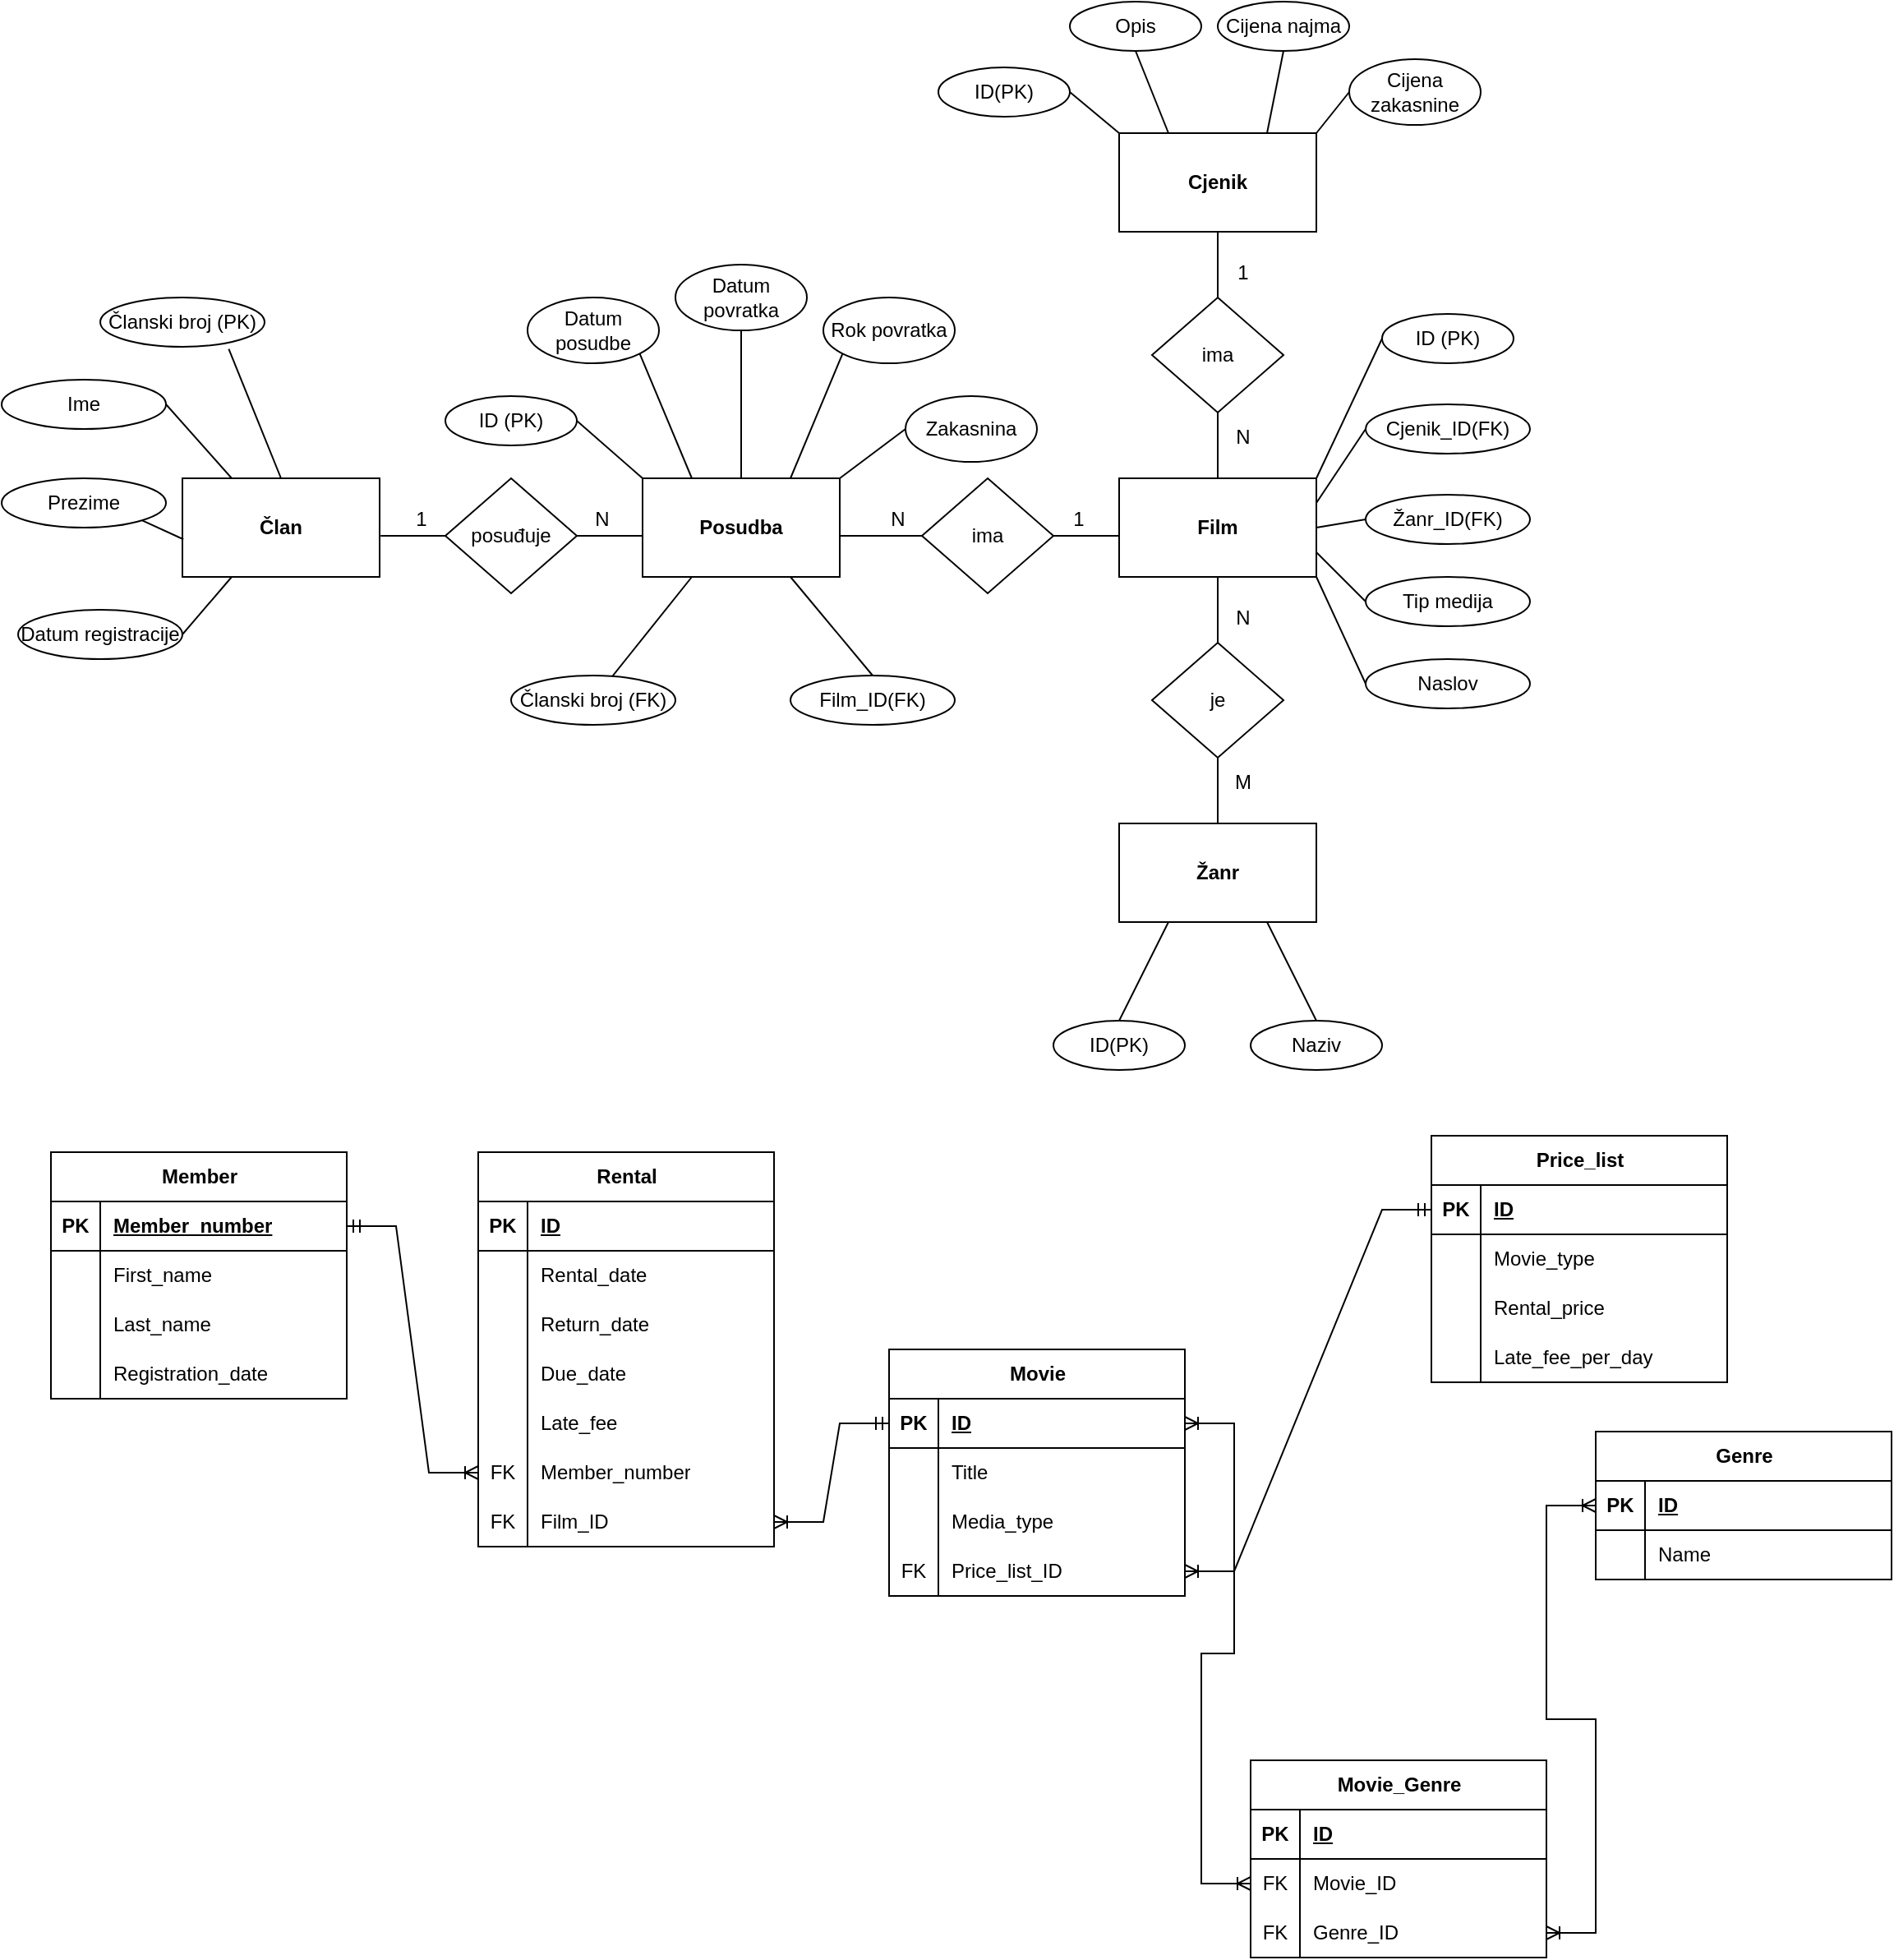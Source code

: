 <mxfile version="24.1.0" type="device">
  <diagram name="Page-1" id="WNdG4aDpzf2vUFDPoZvb">
    <mxGraphModel dx="1687" dy="984" grid="1" gridSize="10" guides="1" tooltips="1" connect="1" arrows="1" fold="1" page="1" pageScale="1" pageWidth="1169" pageHeight="1654" math="0" shadow="0">
      <root>
        <mxCell id="0" />
        <mxCell id="1" parent="0" />
        <mxCell id="d4lQNf4YLtQFneWccZRR-128" value="" style="edgeStyle=entityRelationEdgeStyle;fontSize=12;html=1;endArrow=ERoneToMany;startArrow=ERoneToMany;rounded=0;entryX=1;entryY=0.5;entryDx=0;entryDy=0;exitX=0;exitY=0.5;exitDx=0;exitDy=0;" edge="1" parent="1" source="d4lQNf4YLtQFneWccZRR-117" target="d4lQNf4YLtQFneWccZRR-69">
          <mxGeometry width="100" height="100" relative="1" as="geometry">
            <mxPoint x="770" y="1210" as="sourcePoint" />
            <mxPoint x="740" y="970.0" as="targetPoint" />
            <Array as="points">
              <mxPoint x="790" y="1180" />
              <mxPoint x="810" y="1150" />
              <mxPoint x="810" y="1150" />
              <mxPoint x="790" y="1020" />
              <mxPoint x="750" y="1150" />
              <mxPoint x="760" y="965" />
              <mxPoint x="769" y="980" />
              <mxPoint x="770" y="1040" />
            </Array>
          </mxGeometry>
        </mxCell>
        <mxCell id="HMI2gvNqUR-GDivCmbS3-3" value="&lt;b&gt;Cjenik&lt;/b&gt;" style="rounded=0;whiteSpace=wrap;html=1;" parent="1" vertex="1">
          <mxGeometry x="690" y="180" width="120" height="60" as="geometry" />
        </mxCell>
        <mxCell id="HMI2gvNqUR-GDivCmbS3-4" value="&lt;b&gt;Žanr&lt;/b&gt;" style="rounded=0;whiteSpace=wrap;html=1;" parent="1" vertex="1">
          <mxGeometry x="690" y="600" width="120" height="60" as="geometry" />
        </mxCell>
        <mxCell id="HMI2gvNqUR-GDivCmbS3-22" value="&lt;b&gt;Član&lt;/b&gt;" style="rounded=0;whiteSpace=wrap;html=1;" parent="1" vertex="1">
          <mxGeometry x="120" y="390" width="120" height="60" as="geometry" />
        </mxCell>
        <mxCell id="HMI2gvNqUR-GDivCmbS3-23" value="&lt;b&gt;Film&lt;/b&gt;" style="rounded=0;whiteSpace=wrap;html=1;" parent="1" vertex="1">
          <mxGeometry x="690" y="390" width="120" height="60" as="geometry" />
        </mxCell>
        <mxCell id="HMI2gvNqUR-GDivCmbS3-24" value="&lt;b&gt;Posudba&lt;/b&gt;" style="rounded=0;whiteSpace=wrap;html=1;" parent="1" vertex="1">
          <mxGeometry x="400" y="390" width="120" height="60" as="geometry" />
        </mxCell>
        <mxCell id="HMI2gvNqUR-GDivCmbS3-25" value="posuđuje" style="rhombus;whiteSpace=wrap;html=1;" parent="1" vertex="1">
          <mxGeometry x="280" y="390" width="80" height="70" as="geometry" />
        </mxCell>
        <mxCell id="HMI2gvNqUR-GDivCmbS3-28" value="1" style="text;html=1;align=center;verticalAlign=middle;resizable=0;points=[];autosize=1;strokeColor=none;fillColor=none;" parent="1" vertex="1">
          <mxGeometry x="250" y="400" width="30" height="30" as="geometry" />
        </mxCell>
        <mxCell id="HMI2gvNqUR-GDivCmbS3-29" value="N" style="text;html=1;align=center;verticalAlign=middle;resizable=0;points=[];autosize=1;strokeColor=none;fillColor=none;" parent="1" vertex="1">
          <mxGeometry x="360" y="400" width="30" height="30" as="geometry" />
        </mxCell>
        <mxCell id="HMI2gvNqUR-GDivCmbS3-30" value="ima" style="rhombus;whiteSpace=wrap;html=1;" parent="1" vertex="1">
          <mxGeometry x="570" y="390" width="80" height="70" as="geometry" />
        </mxCell>
        <mxCell id="HMI2gvNqUR-GDivCmbS3-33" value="N" style="text;html=1;align=center;verticalAlign=middle;resizable=0;points=[];autosize=1;strokeColor=none;fillColor=none;" parent="1" vertex="1">
          <mxGeometry x="540" y="400" width="30" height="30" as="geometry" />
        </mxCell>
        <mxCell id="HMI2gvNqUR-GDivCmbS3-34" value="1" style="text;html=1;align=center;verticalAlign=middle;resizable=0;points=[];autosize=1;strokeColor=none;fillColor=none;" parent="1" vertex="1">
          <mxGeometry x="650" y="400" width="30" height="30" as="geometry" />
        </mxCell>
        <mxCell id="HMI2gvNqUR-GDivCmbS3-35" value="je" style="rhombus;whiteSpace=wrap;html=1;" parent="1" vertex="1">
          <mxGeometry x="710" y="490" width="80" height="70" as="geometry" />
        </mxCell>
        <mxCell id="HMI2gvNqUR-GDivCmbS3-36" value="ima" style="rhombus;whiteSpace=wrap;html=1;" parent="1" vertex="1">
          <mxGeometry x="710" y="280" width="80" height="70" as="geometry" />
        </mxCell>
        <mxCell id="HMI2gvNqUR-GDivCmbS3-41" value="M" style="text;html=1;align=center;verticalAlign=middle;resizable=0;points=[];autosize=1;strokeColor=none;fillColor=none;" parent="1" vertex="1">
          <mxGeometry x="750" y="560" width="30" height="30" as="geometry" />
        </mxCell>
        <mxCell id="HMI2gvNqUR-GDivCmbS3-42" value="N" style="text;html=1;align=center;verticalAlign=middle;resizable=0;points=[];autosize=1;strokeColor=none;fillColor=none;" parent="1" vertex="1">
          <mxGeometry x="750" y="460" width="30" height="30" as="geometry" />
        </mxCell>
        <mxCell id="HMI2gvNqUR-GDivCmbS3-43" value="N" style="text;html=1;align=center;verticalAlign=middle;resizable=0;points=[];autosize=1;strokeColor=none;fillColor=none;" parent="1" vertex="1">
          <mxGeometry x="750" y="350" width="30" height="30" as="geometry" />
        </mxCell>
        <mxCell id="HMI2gvNqUR-GDivCmbS3-44" value="1" style="text;html=1;align=center;verticalAlign=middle;resizable=0;points=[];autosize=1;strokeColor=none;fillColor=none;" parent="1" vertex="1">
          <mxGeometry x="750" y="250" width="30" height="30" as="geometry" />
        </mxCell>
        <mxCell id="HMI2gvNqUR-GDivCmbS3-45" value="Članski broj (PK)" style="ellipse;whiteSpace=wrap;html=1;" parent="1" vertex="1">
          <mxGeometry x="70" y="280" width="100" height="30" as="geometry" />
        </mxCell>
        <mxCell id="HMI2gvNqUR-GDivCmbS3-54" value="Opis" style="ellipse;whiteSpace=wrap;html=1;" parent="1" vertex="1">
          <mxGeometry x="660" y="100" width="80" height="30" as="geometry" />
        </mxCell>
        <mxCell id="HMI2gvNqUR-GDivCmbS3-55" value="ID(PK)" style="ellipse;whiteSpace=wrap;html=1;" parent="1" vertex="1">
          <mxGeometry x="650" y="720" width="80" height="30" as="geometry" />
        </mxCell>
        <mxCell id="HMI2gvNqUR-GDivCmbS3-56" value="ID (PK)" style="ellipse;whiteSpace=wrap;html=1;" parent="1" vertex="1">
          <mxGeometry x="280" y="340" width="80" height="30" as="geometry" />
        </mxCell>
        <mxCell id="HMI2gvNqUR-GDivCmbS3-57" value="ID(PK)" style="ellipse;whiteSpace=wrap;html=1;" parent="1" vertex="1">
          <mxGeometry x="580" y="140" width="80" height="30" as="geometry" />
        </mxCell>
        <mxCell id="HMI2gvNqUR-GDivCmbS3-59" value="Datum registracije" style="ellipse;whiteSpace=wrap;html=1;" parent="1" vertex="1">
          <mxGeometry x="20" y="470" width="100" height="30" as="geometry" />
        </mxCell>
        <mxCell id="HMI2gvNqUR-GDivCmbS3-60" value="Prezime" style="ellipse;whiteSpace=wrap;html=1;" parent="1" vertex="1">
          <mxGeometry x="10" y="390" width="100" height="30" as="geometry" />
        </mxCell>
        <mxCell id="HMI2gvNqUR-GDivCmbS3-61" value="Ime" style="ellipse;whiteSpace=wrap;html=1;" parent="1" vertex="1">
          <mxGeometry x="10" y="330" width="100" height="30" as="geometry" />
        </mxCell>
        <mxCell id="HMI2gvNqUR-GDivCmbS3-63" value="" style="endArrow=none;html=1;rounded=0;entryX=0.782;entryY=1.043;entryDx=0;entryDy=0;entryPerimeter=0;exitX=0.5;exitY=0;exitDx=0;exitDy=0;" parent="1" source="HMI2gvNqUR-GDivCmbS3-22" target="HMI2gvNqUR-GDivCmbS3-45" edge="1">
          <mxGeometry width="50" height="50" relative="1" as="geometry">
            <mxPoint x="170" y="390" as="sourcePoint" />
            <mxPoint x="220" y="340" as="targetPoint" />
          </mxGeometry>
        </mxCell>
        <mxCell id="HMI2gvNqUR-GDivCmbS3-65" value="" style="endArrow=none;html=1;rounded=0;entryX=1;entryY=0.5;entryDx=0;entryDy=0;exitX=0.25;exitY=0;exitDx=0;exitDy=0;" parent="1" source="HMI2gvNqUR-GDivCmbS3-22" target="HMI2gvNqUR-GDivCmbS3-61" edge="1">
          <mxGeometry width="50" height="50" relative="1" as="geometry">
            <mxPoint x="190" y="400" as="sourcePoint" />
            <mxPoint x="158" y="321" as="targetPoint" />
          </mxGeometry>
        </mxCell>
        <mxCell id="HMI2gvNqUR-GDivCmbS3-66" value="" style="endArrow=none;html=1;rounded=0;entryX=1;entryY=1;entryDx=0;entryDy=0;exitX=0.005;exitY=0.619;exitDx=0;exitDy=0;exitPerimeter=0;" parent="1" source="HMI2gvNqUR-GDivCmbS3-22" target="HMI2gvNqUR-GDivCmbS3-60" edge="1">
          <mxGeometry width="50" height="50" relative="1" as="geometry">
            <mxPoint x="200" y="410" as="sourcePoint" />
            <mxPoint x="168" y="331" as="targetPoint" />
          </mxGeometry>
        </mxCell>
        <mxCell id="HMI2gvNqUR-GDivCmbS3-67" value="" style="endArrow=none;html=1;rounded=0;entryX=1;entryY=0.5;entryDx=0;entryDy=0;exitX=0.25;exitY=1;exitDx=0;exitDy=0;" parent="1" source="HMI2gvNqUR-GDivCmbS3-22" target="HMI2gvNqUR-GDivCmbS3-59" edge="1">
          <mxGeometry width="50" height="50" relative="1" as="geometry">
            <mxPoint x="210" y="420" as="sourcePoint" />
            <mxPoint x="178" y="341" as="targetPoint" />
          </mxGeometry>
        </mxCell>
        <mxCell id="HMI2gvNqUR-GDivCmbS3-68" value="Članski broj (FK)" style="ellipse;whiteSpace=wrap;html=1;" parent="1" vertex="1">
          <mxGeometry x="320" y="510" width="100" height="30" as="geometry" />
        </mxCell>
        <mxCell id="HMI2gvNqUR-GDivCmbS3-69" value="" style="endArrow=none;html=1;rounded=0;entryX=0.25;entryY=1;entryDx=0;entryDy=0;" parent="1" source="HMI2gvNqUR-GDivCmbS3-68" target="HMI2gvNqUR-GDivCmbS3-24" edge="1">
          <mxGeometry width="50" height="50" relative="1" as="geometry">
            <mxPoint x="350" y="480" as="sourcePoint" />
            <mxPoint x="400" y="430" as="targetPoint" />
          </mxGeometry>
        </mxCell>
        <mxCell id="HMI2gvNqUR-GDivCmbS3-70" value="" style="endArrow=none;html=1;rounded=0;entryX=0;entryY=0;entryDx=0;entryDy=0;exitX=1;exitY=0.5;exitDx=0;exitDy=0;" parent="1" source="HMI2gvNqUR-GDivCmbS3-56" target="HMI2gvNqUR-GDivCmbS3-24" edge="1">
          <mxGeometry width="50" height="50" relative="1" as="geometry">
            <mxPoint x="350" y="480" as="sourcePoint" />
            <mxPoint x="400" y="430" as="targetPoint" />
          </mxGeometry>
        </mxCell>
        <mxCell id="HMI2gvNqUR-GDivCmbS3-71" value="" style="endArrow=none;html=1;rounded=0;entryX=0;entryY=0.5;entryDx=0;entryDy=0;exitX=1.005;exitY=0.584;exitDx=0;exitDy=0;exitPerimeter=0;" parent="1" source="HMI2gvNqUR-GDivCmbS3-22" target="HMI2gvNqUR-GDivCmbS3-25" edge="1">
          <mxGeometry width="50" height="50" relative="1" as="geometry">
            <mxPoint x="240" y="500" as="sourcePoint" />
            <mxPoint x="290" y="450" as="targetPoint" />
          </mxGeometry>
        </mxCell>
        <mxCell id="HMI2gvNqUR-GDivCmbS3-73" value="" style="endArrow=none;html=1;rounded=0;entryX=0;entryY=0.583;entryDx=0;entryDy=0;exitX=1;exitY=0.5;exitDx=0;exitDy=0;entryPerimeter=0;" parent="1" source="HMI2gvNqUR-GDivCmbS3-25" target="HMI2gvNqUR-GDivCmbS3-24" edge="1">
          <mxGeometry width="50" height="50" relative="1" as="geometry">
            <mxPoint x="350" y="480" as="sourcePoint" />
            <mxPoint x="400" y="430" as="targetPoint" />
          </mxGeometry>
        </mxCell>
        <mxCell id="HMI2gvNqUR-GDivCmbS3-74" value="" style="endArrow=none;html=1;rounded=0;entryX=0.003;entryY=0.584;entryDx=0;entryDy=0;exitX=1;exitY=0.5;exitDx=0;exitDy=0;entryPerimeter=0;" parent="1" source="HMI2gvNqUR-GDivCmbS3-30" target="HMI2gvNqUR-GDivCmbS3-23" edge="1">
          <mxGeometry width="50" height="50" relative="1" as="geometry">
            <mxPoint x="370" y="435" as="sourcePoint" />
            <mxPoint x="410" y="435" as="targetPoint" />
          </mxGeometry>
        </mxCell>
        <mxCell id="HMI2gvNqUR-GDivCmbS3-75" value="" style="endArrow=none;html=1;rounded=0;exitX=0;exitY=0.5;exitDx=0;exitDy=0;" parent="1" source="HMI2gvNqUR-GDivCmbS3-30" edge="1">
          <mxGeometry width="50" height="50" relative="1" as="geometry">
            <mxPoint x="380" y="445" as="sourcePoint" />
            <mxPoint x="520" y="425" as="targetPoint" />
          </mxGeometry>
        </mxCell>
        <mxCell id="HMI2gvNqUR-GDivCmbS3-76" value="" style="endArrow=none;html=1;rounded=0;entryX=0.5;entryY=1;entryDx=0;entryDy=0;exitX=0.5;exitY=0;exitDx=0;exitDy=0;" parent="1" source="HMI2gvNqUR-GDivCmbS3-4" target="HMI2gvNqUR-GDivCmbS3-35" edge="1">
          <mxGeometry width="50" height="50" relative="1" as="geometry">
            <mxPoint x="610" y="540" as="sourcePoint" />
            <mxPoint x="650" y="540" as="targetPoint" />
          </mxGeometry>
        </mxCell>
        <mxCell id="HMI2gvNqUR-GDivCmbS3-77" value="" style="endArrow=none;html=1;rounded=0;entryX=0.5;entryY=0;entryDx=0;entryDy=0;exitX=0.5;exitY=1;exitDx=0;exitDy=0;" parent="1" source="HMI2gvNqUR-GDivCmbS3-23" target="HMI2gvNqUR-GDivCmbS3-35" edge="1">
          <mxGeometry width="50" height="50" relative="1" as="geometry">
            <mxPoint x="590" y="490" as="sourcePoint" />
            <mxPoint x="630" y="490" as="targetPoint" />
          </mxGeometry>
        </mxCell>
        <mxCell id="HMI2gvNqUR-GDivCmbS3-78" value="" style="endArrow=none;html=1;rounded=0;entryX=0.5;entryY=0;entryDx=0;entryDy=0;" parent="1" source="HMI2gvNqUR-GDivCmbS3-36" target="HMI2gvNqUR-GDivCmbS3-23" edge="1">
          <mxGeometry width="50" height="50" relative="1" as="geometry">
            <mxPoint x="620" y="349.31" as="sourcePoint" />
            <mxPoint x="660" y="349.31" as="targetPoint" />
          </mxGeometry>
        </mxCell>
        <mxCell id="HMI2gvNqUR-GDivCmbS3-79" value="" style="endArrow=none;html=1;rounded=0;entryX=0.5;entryY=0;entryDx=0;entryDy=0;exitX=0.5;exitY=1;exitDx=0;exitDy=0;" parent="1" source="HMI2gvNqUR-GDivCmbS3-3" target="HMI2gvNqUR-GDivCmbS3-36" edge="1">
          <mxGeometry width="50" height="50" relative="1" as="geometry">
            <mxPoint x="630" y="300" as="sourcePoint" />
            <mxPoint x="670" y="300" as="targetPoint" />
          </mxGeometry>
        </mxCell>
        <mxCell id="HMI2gvNqUR-GDivCmbS3-80" value="Film_ID(FK)" style="ellipse;whiteSpace=wrap;html=1;" parent="1" vertex="1">
          <mxGeometry x="490" y="510" width="100" height="30" as="geometry" />
        </mxCell>
        <mxCell id="HMI2gvNqUR-GDivCmbS3-81" value="ID (PK)" style="ellipse;whiteSpace=wrap;html=1;" parent="1" vertex="1">
          <mxGeometry x="850" y="290" width="80" height="30" as="geometry" />
        </mxCell>
        <mxCell id="HMI2gvNqUR-GDivCmbS3-82" value="" style="endArrow=none;html=1;rounded=0;exitX=0.5;exitY=0;exitDx=0;exitDy=0;entryX=0.75;entryY=1;entryDx=0;entryDy=0;" parent="1" source="HMI2gvNqUR-GDivCmbS3-80" target="HMI2gvNqUR-GDivCmbS3-24" edge="1">
          <mxGeometry width="50" height="50" relative="1" as="geometry">
            <mxPoint x="500" y="470" as="sourcePoint" />
            <mxPoint x="550" y="420" as="targetPoint" />
          </mxGeometry>
        </mxCell>
        <mxCell id="HMI2gvNqUR-GDivCmbS3-84" value="" style="endArrow=none;html=1;rounded=0;entryX=0;entryY=0.5;entryDx=0;entryDy=0;exitX=1;exitY=0;exitDx=0;exitDy=0;" parent="1" source="HMI2gvNqUR-GDivCmbS3-23" target="HMI2gvNqUR-GDivCmbS3-81" edge="1">
          <mxGeometry width="50" height="50" relative="1" as="geometry">
            <mxPoint x="500" y="470" as="sourcePoint" />
            <mxPoint x="550" y="420" as="targetPoint" />
          </mxGeometry>
        </mxCell>
        <mxCell id="d4lQNf4YLtQFneWccZRR-1" value="Datum posudbe" style="ellipse;whiteSpace=wrap;html=1;" vertex="1" parent="1">
          <mxGeometry x="330" y="280" width="80" height="40" as="geometry" />
        </mxCell>
        <mxCell id="d4lQNf4YLtQFneWccZRR-2" value="Datum povratka" style="ellipse;whiteSpace=wrap;html=1;" vertex="1" parent="1">
          <mxGeometry x="420" y="260" width="80" height="40" as="geometry" />
        </mxCell>
        <mxCell id="d4lQNf4YLtQFneWccZRR-3" value="Rok povratka" style="ellipse;whiteSpace=wrap;html=1;" vertex="1" parent="1">
          <mxGeometry x="510" y="280" width="80" height="40" as="geometry" />
        </mxCell>
        <mxCell id="d4lQNf4YLtQFneWccZRR-4" value="" style="endArrow=none;html=1;rounded=0;entryX=1;entryY=1;entryDx=0;entryDy=0;exitX=0.25;exitY=0;exitDx=0;exitDy=0;" edge="1" parent="1" source="HMI2gvNqUR-GDivCmbS3-24" target="d4lQNf4YLtQFneWccZRR-1">
          <mxGeometry width="50" height="50" relative="1" as="geometry">
            <mxPoint x="360" y="380" as="sourcePoint" />
            <mxPoint x="432" y="414" as="targetPoint" />
          </mxGeometry>
        </mxCell>
        <mxCell id="d4lQNf4YLtQFneWccZRR-5" value="" style="endArrow=none;html=1;rounded=0;entryX=0.5;entryY=0;entryDx=0;entryDy=0;exitX=0.5;exitY=1;exitDx=0;exitDy=0;" edge="1" parent="1" source="d4lQNf4YLtQFneWccZRR-2" target="HMI2gvNqUR-GDivCmbS3-24">
          <mxGeometry width="50" height="50" relative="1" as="geometry">
            <mxPoint x="370" y="408" as="sourcePoint" />
            <mxPoint x="442" y="442" as="targetPoint" />
          </mxGeometry>
        </mxCell>
        <mxCell id="d4lQNf4YLtQFneWccZRR-6" value="" style="endArrow=none;html=1;rounded=0;entryX=0.75;entryY=0;entryDx=0;entryDy=0;exitX=0;exitY=1;exitDx=0;exitDy=0;" edge="1" parent="1" source="d4lQNf4YLtQFneWccZRR-3" target="HMI2gvNqUR-GDivCmbS3-24">
          <mxGeometry width="50" height="50" relative="1" as="geometry">
            <mxPoint x="388" y="386" as="sourcePoint" />
            <mxPoint x="460" y="420" as="targetPoint" />
          </mxGeometry>
        </mxCell>
        <mxCell id="d4lQNf4YLtQFneWccZRR-7" value="Zakasnina" style="ellipse;whiteSpace=wrap;html=1;" vertex="1" parent="1">
          <mxGeometry x="560" y="340" width="80" height="40" as="geometry" />
        </mxCell>
        <mxCell id="d4lQNf4YLtQFneWccZRR-8" value="" style="endArrow=none;html=1;rounded=0;entryX=1;entryY=0;entryDx=0;entryDy=0;exitX=0;exitY=0.5;exitDx=0;exitDy=0;" edge="1" parent="1" source="d4lQNf4YLtQFneWccZRR-7" target="HMI2gvNqUR-GDivCmbS3-24">
          <mxGeometry width="50" height="50" relative="1" as="geometry">
            <mxPoint x="530" y="310" as="sourcePoint" />
            <mxPoint x="500" y="400" as="targetPoint" />
          </mxGeometry>
        </mxCell>
        <mxCell id="d4lQNf4YLtQFneWccZRR-10" value="Žanr_ID(FK)" style="ellipse;whiteSpace=wrap;html=1;" vertex="1" parent="1">
          <mxGeometry x="840" y="400" width="100" height="30" as="geometry" />
        </mxCell>
        <mxCell id="d4lQNf4YLtQFneWccZRR-11" value="Cjenik_ID(FK)" style="ellipse;whiteSpace=wrap;html=1;" vertex="1" parent="1">
          <mxGeometry x="840" y="345" width="100" height="30" as="geometry" />
        </mxCell>
        <mxCell id="d4lQNf4YLtQFneWccZRR-12" value="" style="endArrow=none;html=1;rounded=0;entryX=0;entryY=0.5;entryDx=0;entryDy=0;exitX=1;exitY=0.25;exitDx=0;exitDy=0;" edge="1" parent="1" source="HMI2gvNqUR-GDivCmbS3-23" target="d4lQNf4YLtQFneWccZRR-11">
          <mxGeometry width="50" height="50" relative="1" as="geometry">
            <mxPoint x="820" y="400" as="sourcePoint" />
            <mxPoint x="892" y="366" as="targetPoint" />
          </mxGeometry>
        </mxCell>
        <mxCell id="d4lQNf4YLtQFneWccZRR-13" value="" style="endArrow=none;html=1;rounded=0;entryX=0;entryY=0.5;entryDx=0;entryDy=0;exitX=1;exitY=0.5;exitDx=0;exitDy=0;" edge="1" parent="1" source="HMI2gvNqUR-GDivCmbS3-23" target="d4lQNf4YLtQFneWccZRR-10">
          <mxGeometry width="50" height="50" relative="1" as="geometry">
            <mxPoint x="830" y="410" as="sourcePoint" />
            <mxPoint x="902" y="376" as="targetPoint" />
          </mxGeometry>
        </mxCell>
        <mxCell id="d4lQNf4YLtQFneWccZRR-14" value="Tip medija" style="ellipse;whiteSpace=wrap;html=1;" vertex="1" parent="1">
          <mxGeometry x="840" y="450" width="100" height="30" as="geometry" />
        </mxCell>
        <mxCell id="d4lQNf4YLtQFneWccZRR-15" value="Naslov" style="ellipse;whiteSpace=wrap;html=1;" vertex="1" parent="1">
          <mxGeometry x="840" y="500" width="100" height="30" as="geometry" />
        </mxCell>
        <mxCell id="d4lQNf4YLtQFneWccZRR-16" value="" style="endArrow=none;html=1;rounded=0;entryX=1;entryY=1;entryDx=0;entryDy=0;exitX=0;exitY=0.5;exitDx=0;exitDy=0;" edge="1" parent="1" source="d4lQNf4YLtQFneWccZRR-15" target="HMI2gvNqUR-GDivCmbS3-23">
          <mxGeometry width="50" height="50" relative="1" as="geometry">
            <mxPoint x="910" y="660" as="sourcePoint" />
            <mxPoint x="940" y="600" as="targetPoint" />
          </mxGeometry>
        </mxCell>
        <mxCell id="d4lQNf4YLtQFneWccZRR-17" value="" style="endArrow=none;html=1;rounded=0;entryX=1;entryY=0.75;entryDx=0;entryDy=0;exitX=0;exitY=0.5;exitDx=0;exitDy=0;" edge="1" parent="1" source="d4lQNf4YLtQFneWccZRR-14" target="HMI2gvNqUR-GDivCmbS3-23">
          <mxGeometry width="50" height="50" relative="1" as="geometry">
            <mxPoint x="1020" y="495" as="sourcePoint" />
            <mxPoint x="1050" y="435" as="targetPoint" />
          </mxGeometry>
        </mxCell>
        <mxCell id="d4lQNf4YLtQFneWccZRR-18" value="Cijena najma" style="ellipse;whiteSpace=wrap;html=1;" vertex="1" parent="1">
          <mxGeometry x="750" y="100" width="80" height="30" as="geometry" />
        </mxCell>
        <mxCell id="d4lQNf4YLtQFneWccZRR-19" value="Cijena zakasnine" style="ellipse;whiteSpace=wrap;html=1;" vertex="1" parent="1">
          <mxGeometry x="830" y="135" width="80" height="40" as="geometry" />
        </mxCell>
        <mxCell id="d4lQNf4YLtQFneWccZRR-20" value="" style="endArrow=none;html=1;rounded=0;entryX=1;entryY=0.5;entryDx=0;entryDy=0;exitX=0;exitY=0;exitDx=0;exitDy=0;" edge="1" parent="1" source="HMI2gvNqUR-GDivCmbS3-3" target="HMI2gvNqUR-GDivCmbS3-57">
          <mxGeometry width="50" height="50" relative="1" as="geometry">
            <mxPoint x="620" y="305" as="sourcePoint" />
            <mxPoint x="660" y="220" as="targetPoint" />
          </mxGeometry>
        </mxCell>
        <mxCell id="d4lQNf4YLtQFneWccZRR-21" value="" style="endArrow=none;html=1;rounded=0;entryX=0.5;entryY=1;entryDx=0;entryDy=0;exitX=0.25;exitY=0;exitDx=0;exitDy=0;" edge="1" parent="1" source="HMI2gvNqUR-GDivCmbS3-3" target="HMI2gvNqUR-GDivCmbS3-54">
          <mxGeometry width="50" height="50" relative="1" as="geometry">
            <mxPoint x="640" y="320" as="sourcePoint" />
            <mxPoint x="680" y="235" as="targetPoint" />
          </mxGeometry>
        </mxCell>
        <mxCell id="d4lQNf4YLtQFneWccZRR-22" value="" style="endArrow=none;html=1;rounded=0;entryX=0.5;entryY=1;entryDx=0;entryDy=0;exitX=0.75;exitY=0;exitDx=0;exitDy=0;" edge="1" parent="1" source="HMI2gvNqUR-GDivCmbS3-3" target="d4lQNf4YLtQFneWccZRR-18">
          <mxGeometry width="50" height="50" relative="1" as="geometry">
            <mxPoint x="820" y="300" as="sourcePoint" />
            <mxPoint x="860" y="215" as="targetPoint" />
          </mxGeometry>
        </mxCell>
        <mxCell id="d4lQNf4YLtQFneWccZRR-23" value="" style="endArrow=none;html=1;rounded=0;entryX=0;entryY=0.5;entryDx=0;entryDy=0;exitX=1;exitY=0;exitDx=0;exitDy=0;" edge="1" parent="1" source="HMI2gvNqUR-GDivCmbS3-3" target="d4lQNf4YLtQFneWccZRR-19">
          <mxGeometry width="50" height="50" relative="1" as="geometry">
            <mxPoint x="880" y="255" as="sourcePoint" />
            <mxPoint x="920" y="170" as="targetPoint" />
          </mxGeometry>
        </mxCell>
        <mxCell id="d4lQNf4YLtQFneWccZRR-24" value="Naziv" style="ellipse;whiteSpace=wrap;html=1;" vertex="1" parent="1">
          <mxGeometry x="770" y="720" width="80" height="30" as="geometry" />
        </mxCell>
        <mxCell id="d4lQNf4YLtQFneWccZRR-25" value="" style="endArrow=none;html=1;rounded=0;exitX=0.5;exitY=0;exitDx=0;exitDy=0;entryX=0.25;entryY=1;entryDx=0;entryDy=0;" edge="1" parent="1" source="HMI2gvNqUR-GDivCmbS3-55" target="HMI2gvNqUR-GDivCmbS3-4">
          <mxGeometry width="50" height="50" relative="1" as="geometry">
            <mxPoint x="565" y="750" as="sourcePoint" />
            <mxPoint x="515" y="690" as="targetPoint" />
          </mxGeometry>
        </mxCell>
        <mxCell id="d4lQNf4YLtQFneWccZRR-26" value="" style="endArrow=none;html=1;rounded=0;exitX=0.5;exitY=0;exitDx=0;exitDy=0;entryX=0.75;entryY=1;entryDx=0;entryDy=0;" edge="1" parent="1" source="d4lQNf4YLtQFneWccZRR-24" target="HMI2gvNqUR-GDivCmbS3-4">
          <mxGeometry width="50" height="50" relative="1" as="geometry">
            <mxPoint x="940" y="710" as="sourcePoint" />
            <mxPoint x="890" y="650" as="targetPoint" />
          </mxGeometry>
        </mxCell>
        <mxCell id="d4lQNf4YLtQFneWccZRR-27" value="Member" style="shape=table;startSize=30;container=1;collapsible=1;childLayout=tableLayout;fixedRows=1;rowLines=0;fontStyle=1;align=center;resizeLast=1;html=1;" vertex="1" parent="1">
          <mxGeometry x="40" y="800" width="180" height="150" as="geometry">
            <mxRectangle x="40" y="800" width="80" height="30" as="alternateBounds" />
          </mxGeometry>
        </mxCell>
        <mxCell id="d4lQNf4YLtQFneWccZRR-28" value="" style="shape=tableRow;horizontal=0;startSize=0;swimlaneHead=0;swimlaneBody=0;fillColor=none;collapsible=0;dropTarget=0;points=[[0,0.5],[1,0.5]];portConstraint=eastwest;top=0;left=0;right=0;bottom=1;" vertex="1" parent="d4lQNf4YLtQFneWccZRR-27">
          <mxGeometry y="30" width="180" height="30" as="geometry" />
        </mxCell>
        <mxCell id="d4lQNf4YLtQFneWccZRR-29" value="PK" style="shape=partialRectangle;connectable=0;fillColor=none;top=0;left=0;bottom=0;right=0;fontStyle=1;overflow=hidden;whiteSpace=wrap;html=1;" vertex="1" parent="d4lQNf4YLtQFneWccZRR-28">
          <mxGeometry width="30" height="30" as="geometry">
            <mxRectangle width="30" height="30" as="alternateBounds" />
          </mxGeometry>
        </mxCell>
        <mxCell id="d4lQNf4YLtQFneWccZRR-30" value="Member_number" style="shape=partialRectangle;connectable=0;fillColor=none;top=0;left=0;bottom=0;right=0;align=left;spacingLeft=6;fontStyle=5;overflow=hidden;whiteSpace=wrap;html=1;" vertex="1" parent="d4lQNf4YLtQFneWccZRR-28">
          <mxGeometry x="30" width="150" height="30" as="geometry">
            <mxRectangle width="150" height="30" as="alternateBounds" />
          </mxGeometry>
        </mxCell>
        <mxCell id="d4lQNf4YLtQFneWccZRR-31" value="" style="shape=tableRow;horizontal=0;startSize=0;swimlaneHead=0;swimlaneBody=0;fillColor=none;collapsible=0;dropTarget=0;points=[[0,0.5],[1,0.5]];portConstraint=eastwest;top=0;left=0;right=0;bottom=0;" vertex="1" parent="d4lQNf4YLtQFneWccZRR-27">
          <mxGeometry y="60" width="180" height="30" as="geometry" />
        </mxCell>
        <mxCell id="d4lQNf4YLtQFneWccZRR-32" value="" style="shape=partialRectangle;connectable=0;fillColor=none;top=0;left=0;bottom=0;right=0;editable=1;overflow=hidden;whiteSpace=wrap;html=1;" vertex="1" parent="d4lQNf4YLtQFneWccZRR-31">
          <mxGeometry width="30" height="30" as="geometry">
            <mxRectangle width="30" height="30" as="alternateBounds" />
          </mxGeometry>
        </mxCell>
        <mxCell id="d4lQNf4YLtQFneWccZRR-33" value="First_name" style="shape=partialRectangle;connectable=0;fillColor=none;top=0;left=0;bottom=0;right=0;align=left;spacingLeft=6;overflow=hidden;whiteSpace=wrap;html=1;" vertex="1" parent="d4lQNf4YLtQFneWccZRR-31">
          <mxGeometry x="30" width="150" height="30" as="geometry">
            <mxRectangle width="150" height="30" as="alternateBounds" />
          </mxGeometry>
        </mxCell>
        <mxCell id="d4lQNf4YLtQFneWccZRR-34" value="" style="shape=tableRow;horizontal=0;startSize=0;swimlaneHead=0;swimlaneBody=0;fillColor=none;collapsible=0;dropTarget=0;points=[[0,0.5],[1,0.5]];portConstraint=eastwest;top=0;left=0;right=0;bottom=0;" vertex="1" parent="d4lQNf4YLtQFneWccZRR-27">
          <mxGeometry y="90" width="180" height="30" as="geometry" />
        </mxCell>
        <mxCell id="d4lQNf4YLtQFneWccZRR-35" value="" style="shape=partialRectangle;connectable=0;fillColor=none;top=0;left=0;bottom=0;right=0;editable=1;overflow=hidden;whiteSpace=wrap;html=1;" vertex="1" parent="d4lQNf4YLtQFneWccZRR-34">
          <mxGeometry width="30" height="30" as="geometry">
            <mxRectangle width="30" height="30" as="alternateBounds" />
          </mxGeometry>
        </mxCell>
        <mxCell id="d4lQNf4YLtQFneWccZRR-36" value="Last_name" style="shape=partialRectangle;connectable=0;fillColor=none;top=0;left=0;bottom=0;right=0;align=left;spacingLeft=6;overflow=hidden;whiteSpace=wrap;html=1;" vertex="1" parent="d4lQNf4YLtQFneWccZRR-34">
          <mxGeometry x="30" width="150" height="30" as="geometry">
            <mxRectangle width="150" height="30" as="alternateBounds" />
          </mxGeometry>
        </mxCell>
        <mxCell id="d4lQNf4YLtQFneWccZRR-37" value="" style="shape=tableRow;horizontal=0;startSize=0;swimlaneHead=0;swimlaneBody=0;fillColor=none;collapsible=0;dropTarget=0;points=[[0,0.5],[1,0.5]];portConstraint=eastwest;top=0;left=0;right=0;bottom=0;" vertex="1" parent="d4lQNf4YLtQFneWccZRR-27">
          <mxGeometry y="120" width="180" height="30" as="geometry" />
        </mxCell>
        <mxCell id="d4lQNf4YLtQFneWccZRR-38" value="" style="shape=partialRectangle;connectable=0;fillColor=none;top=0;left=0;bottom=0;right=0;editable=1;overflow=hidden;whiteSpace=wrap;html=1;" vertex="1" parent="d4lQNf4YLtQFneWccZRR-37">
          <mxGeometry width="30" height="30" as="geometry">
            <mxRectangle width="30" height="30" as="alternateBounds" />
          </mxGeometry>
        </mxCell>
        <mxCell id="d4lQNf4YLtQFneWccZRR-39" value="Registration_date" style="shape=partialRectangle;connectable=0;fillColor=none;top=0;left=0;bottom=0;right=0;align=left;spacingLeft=6;overflow=hidden;whiteSpace=wrap;html=1;" vertex="1" parent="d4lQNf4YLtQFneWccZRR-37">
          <mxGeometry x="30" width="150" height="30" as="geometry">
            <mxRectangle width="150" height="30" as="alternateBounds" />
          </mxGeometry>
        </mxCell>
        <mxCell id="d4lQNf4YLtQFneWccZRR-40" value="Rental" style="shape=table;startSize=30;container=1;collapsible=1;childLayout=tableLayout;fixedRows=1;rowLines=0;fontStyle=1;align=center;resizeLast=1;html=1;" vertex="1" parent="1">
          <mxGeometry x="300" y="800" width="180" height="240" as="geometry">
            <mxRectangle x="280" y="800" width="80" height="30" as="alternateBounds" />
          </mxGeometry>
        </mxCell>
        <mxCell id="d4lQNf4YLtQFneWccZRR-41" value="" style="shape=tableRow;horizontal=0;startSize=0;swimlaneHead=0;swimlaneBody=0;fillColor=none;collapsible=0;dropTarget=0;points=[[0,0.5],[1,0.5]];portConstraint=eastwest;top=0;left=0;right=0;bottom=1;" vertex="1" parent="d4lQNf4YLtQFneWccZRR-40">
          <mxGeometry y="30" width="180" height="30" as="geometry" />
        </mxCell>
        <mxCell id="d4lQNf4YLtQFneWccZRR-42" value="PK" style="shape=partialRectangle;connectable=0;fillColor=none;top=0;left=0;bottom=0;right=0;fontStyle=1;overflow=hidden;whiteSpace=wrap;html=1;" vertex="1" parent="d4lQNf4YLtQFneWccZRR-41">
          <mxGeometry width="30" height="30" as="geometry">
            <mxRectangle width="30" height="30" as="alternateBounds" />
          </mxGeometry>
        </mxCell>
        <mxCell id="d4lQNf4YLtQFneWccZRR-43" value="ID" style="shape=partialRectangle;connectable=0;fillColor=none;top=0;left=0;bottom=0;right=0;align=left;spacingLeft=6;fontStyle=5;overflow=hidden;whiteSpace=wrap;html=1;" vertex="1" parent="d4lQNf4YLtQFneWccZRR-41">
          <mxGeometry x="30" width="150" height="30" as="geometry">
            <mxRectangle width="150" height="30" as="alternateBounds" />
          </mxGeometry>
        </mxCell>
        <mxCell id="d4lQNf4YLtQFneWccZRR-44" value="" style="shape=tableRow;horizontal=0;startSize=0;swimlaneHead=0;swimlaneBody=0;fillColor=none;collapsible=0;dropTarget=0;points=[[0,0.5],[1,0.5]];portConstraint=eastwest;top=0;left=0;right=0;bottom=0;" vertex="1" parent="d4lQNf4YLtQFneWccZRR-40">
          <mxGeometry y="60" width="180" height="30" as="geometry" />
        </mxCell>
        <mxCell id="d4lQNf4YLtQFneWccZRR-45" value="" style="shape=partialRectangle;connectable=0;fillColor=none;top=0;left=0;bottom=0;right=0;editable=1;overflow=hidden;whiteSpace=wrap;html=1;" vertex="1" parent="d4lQNf4YLtQFneWccZRR-44">
          <mxGeometry width="30" height="30" as="geometry">
            <mxRectangle width="30" height="30" as="alternateBounds" />
          </mxGeometry>
        </mxCell>
        <mxCell id="d4lQNf4YLtQFneWccZRR-46" value="Rental_date" style="shape=partialRectangle;connectable=0;fillColor=none;top=0;left=0;bottom=0;right=0;align=left;spacingLeft=6;overflow=hidden;whiteSpace=wrap;html=1;" vertex="1" parent="d4lQNf4YLtQFneWccZRR-44">
          <mxGeometry x="30" width="150" height="30" as="geometry">
            <mxRectangle width="150" height="30" as="alternateBounds" />
          </mxGeometry>
        </mxCell>
        <mxCell id="d4lQNf4YLtQFneWccZRR-47" value="" style="shape=tableRow;horizontal=0;startSize=0;swimlaneHead=0;swimlaneBody=0;fillColor=none;collapsible=0;dropTarget=0;points=[[0,0.5],[1,0.5]];portConstraint=eastwest;top=0;left=0;right=0;bottom=0;" vertex="1" parent="d4lQNf4YLtQFneWccZRR-40">
          <mxGeometry y="90" width="180" height="30" as="geometry" />
        </mxCell>
        <mxCell id="d4lQNf4YLtQFneWccZRR-48" value="" style="shape=partialRectangle;connectable=0;fillColor=none;top=0;left=0;bottom=0;right=0;editable=1;overflow=hidden;whiteSpace=wrap;html=1;" vertex="1" parent="d4lQNf4YLtQFneWccZRR-47">
          <mxGeometry width="30" height="30" as="geometry">
            <mxRectangle width="30" height="30" as="alternateBounds" />
          </mxGeometry>
        </mxCell>
        <mxCell id="d4lQNf4YLtQFneWccZRR-49" value="Return_date" style="shape=partialRectangle;connectable=0;fillColor=none;top=0;left=0;bottom=0;right=0;align=left;spacingLeft=6;overflow=hidden;whiteSpace=wrap;html=1;" vertex="1" parent="d4lQNf4YLtQFneWccZRR-47">
          <mxGeometry x="30" width="150" height="30" as="geometry">
            <mxRectangle width="150" height="30" as="alternateBounds" />
          </mxGeometry>
        </mxCell>
        <mxCell id="d4lQNf4YLtQFneWccZRR-50" value="" style="shape=tableRow;horizontal=0;startSize=0;swimlaneHead=0;swimlaneBody=0;fillColor=none;collapsible=0;dropTarget=0;points=[[0,0.5],[1,0.5]];portConstraint=eastwest;top=0;left=0;right=0;bottom=0;" vertex="1" parent="d4lQNf4YLtQFneWccZRR-40">
          <mxGeometry y="120" width="180" height="30" as="geometry" />
        </mxCell>
        <mxCell id="d4lQNf4YLtQFneWccZRR-51" value="" style="shape=partialRectangle;connectable=0;fillColor=none;top=0;left=0;bottom=0;right=0;editable=1;overflow=hidden;whiteSpace=wrap;html=1;" vertex="1" parent="d4lQNf4YLtQFneWccZRR-50">
          <mxGeometry width="30" height="30" as="geometry">
            <mxRectangle width="30" height="30" as="alternateBounds" />
          </mxGeometry>
        </mxCell>
        <mxCell id="d4lQNf4YLtQFneWccZRR-52" value="Due_date" style="shape=partialRectangle;connectable=0;fillColor=none;top=0;left=0;bottom=0;right=0;align=left;spacingLeft=6;overflow=hidden;whiteSpace=wrap;html=1;" vertex="1" parent="d4lQNf4YLtQFneWccZRR-50">
          <mxGeometry x="30" width="150" height="30" as="geometry">
            <mxRectangle width="150" height="30" as="alternateBounds" />
          </mxGeometry>
        </mxCell>
        <mxCell id="d4lQNf4YLtQFneWccZRR-56" value="" style="shape=tableRow;horizontal=0;startSize=0;swimlaneHead=0;swimlaneBody=0;fillColor=none;collapsible=0;dropTarget=0;points=[[0,0.5],[1,0.5]];portConstraint=eastwest;top=0;left=0;right=0;bottom=0;" vertex="1" parent="d4lQNf4YLtQFneWccZRR-40">
          <mxGeometry y="150" width="180" height="30" as="geometry" />
        </mxCell>
        <mxCell id="d4lQNf4YLtQFneWccZRR-57" value="" style="shape=partialRectangle;connectable=0;fillColor=none;top=0;left=0;bottom=0;right=0;editable=1;overflow=hidden;whiteSpace=wrap;html=1;" vertex="1" parent="d4lQNf4YLtQFneWccZRR-56">
          <mxGeometry width="30" height="30" as="geometry">
            <mxRectangle width="30" height="30" as="alternateBounds" />
          </mxGeometry>
        </mxCell>
        <mxCell id="d4lQNf4YLtQFneWccZRR-58" value="Late_fee" style="shape=partialRectangle;connectable=0;fillColor=none;top=0;left=0;bottom=0;right=0;align=left;spacingLeft=6;overflow=hidden;whiteSpace=wrap;html=1;" vertex="1" parent="d4lQNf4YLtQFneWccZRR-56">
          <mxGeometry x="30" width="150" height="30" as="geometry">
            <mxRectangle width="150" height="30" as="alternateBounds" />
          </mxGeometry>
        </mxCell>
        <mxCell id="d4lQNf4YLtQFneWccZRR-59" value="" style="shape=tableRow;horizontal=0;startSize=0;swimlaneHead=0;swimlaneBody=0;fillColor=none;collapsible=0;dropTarget=0;points=[[0,0.5],[1,0.5]];portConstraint=eastwest;top=0;left=0;right=0;bottom=0;" vertex="1" parent="d4lQNf4YLtQFneWccZRR-40">
          <mxGeometry y="180" width="180" height="30" as="geometry" />
        </mxCell>
        <mxCell id="d4lQNf4YLtQFneWccZRR-60" value="FK" style="shape=partialRectangle;connectable=0;fillColor=none;top=0;left=0;bottom=0;right=0;editable=1;overflow=hidden;whiteSpace=wrap;html=1;" vertex="1" parent="d4lQNf4YLtQFneWccZRR-59">
          <mxGeometry width="30" height="30" as="geometry">
            <mxRectangle width="30" height="30" as="alternateBounds" />
          </mxGeometry>
        </mxCell>
        <mxCell id="d4lQNf4YLtQFneWccZRR-61" value="Member_number" style="shape=partialRectangle;connectable=0;fillColor=none;top=0;left=0;bottom=0;right=0;align=left;spacingLeft=6;overflow=hidden;whiteSpace=wrap;html=1;" vertex="1" parent="d4lQNf4YLtQFneWccZRR-59">
          <mxGeometry x="30" width="150" height="30" as="geometry">
            <mxRectangle width="150" height="30" as="alternateBounds" />
          </mxGeometry>
        </mxCell>
        <mxCell id="d4lQNf4YLtQFneWccZRR-62" value="" style="shape=tableRow;horizontal=0;startSize=0;swimlaneHead=0;swimlaneBody=0;fillColor=none;collapsible=0;dropTarget=0;points=[[0,0.5],[1,0.5]];portConstraint=eastwest;top=0;left=0;right=0;bottom=0;" vertex="1" parent="d4lQNf4YLtQFneWccZRR-40">
          <mxGeometry y="210" width="180" height="30" as="geometry" />
        </mxCell>
        <mxCell id="d4lQNf4YLtQFneWccZRR-63" value="FK" style="shape=partialRectangle;connectable=0;fillColor=none;top=0;left=0;bottom=0;right=0;editable=1;overflow=hidden;whiteSpace=wrap;html=1;" vertex="1" parent="d4lQNf4YLtQFneWccZRR-62">
          <mxGeometry width="30" height="30" as="geometry">
            <mxRectangle width="30" height="30" as="alternateBounds" />
          </mxGeometry>
        </mxCell>
        <mxCell id="d4lQNf4YLtQFneWccZRR-64" value="Film_ID" style="shape=partialRectangle;connectable=0;fillColor=none;top=0;left=0;bottom=0;right=0;align=left;spacingLeft=6;overflow=hidden;whiteSpace=wrap;html=1;" vertex="1" parent="d4lQNf4YLtQFneWccZRR-62">
          <mxGeometry x="30" width="150" height="30" as="geometry">
            <mxRectangle width="150" height="30" as="alternateBounds" />
          </mxGeometry>
        </mxCell>
        <mxCell id="d4lQNf4YLtQFneWccZRR-68" value="Movie" style="shape=table;startSize=30;container=1;collapsible=1;childLayout=tableLayout;fixedRows=1;rowLines=0;fontStyle=1;align=center;resizeLast=1;html=1;" vertex="1" parent="1">
          <mxGeometry x="550" y="920" width="180" height="150" as="geometry" />
        </mxCell>
        <mxCell id="d4lQNf4YLtQFneWccZRR-69" value="" style="shape=tableRow;horizontal=0;startSize=0;swimlaneHead=0;swimlaneBody=0;fillColor=none;collapsible=0;dropTarget=0;points=[[0,0.5],[1,0.5]];portConstraint=eastwest;top=0;left=0;right=0;bottom=1;" vertex="1" parent="d4lQNf4YLtQFneWccZRR-68">
          <mxGeometry y="30" width="180" height="30" as="geometry" />
        </mxCell>
        <mxCell id="d4lQNf4YLtQFneWccZRR-70" value="PK" style="shape=partialRectangle;connectable=0;fillColor=none;top=0;left=0;bottom=0;right=0;fontStyle=1;overflow=hidden;whiteSpace=wrap;html=1;" vertex="1" parent="d4lQNf4YLtQFneWccZRR-69">
          <mxGeometry width="30" height="30" as="geometry">
            <mxRectangle width="30" height="30" as="alternateBounds" />
          </mxGeometry>
        </mxCell>
        <mxCell id="d4lQNf4YLtQFneWccZRR-71" value="ID" style="shape=partialRectangle;connectable=0;fillColor=none;top=0;left=0;bottom=0;right=0;align=left;spacingLeft=6;fontStyle=5;overflow=hidden;whiteSpace=wrap;html=1;" vertex="1" parent="d4lQNf4YLtQFneWccZRR-69">
          <mxGeometry x="30" width="150" height="30" as="geometry">
            <mxRectangle width="150" height="30" as="alternateBounds" />
          </mxGeometry>
        </mxCell>
        <mxCell id="d4lQNf4YLtQFneWccZRR-72" value="" style="shape=tableRow;horizontal=0;startSize=0;swimlaneHead=0;swimlaneBody=0;fillColor=none;collapsible=0;dropTarget=0;points=[[0,0.5],[1,0.5]];portConstraint=eastwest;top=0;left=0;right=0;bottom=0;" vertex="1" parent="d4lQNf4YLtQFneWccZRR-68">
          <mxGeometry y="60" width="180" height="30" as="geometry" />
        </mxCell>
        <mxCell id="d4lQNf4YLtQFneWccZRR-73" value="" style="shape=partialRectangle;connectable=0;fillColor=none;top=0;left=0;bottom=0;right=0;editable=1;overflow=hidden;whiteSpace=wrap;html=1;" vertex="1" parent="d4lQNf4YLtQFneWccZRR-72">
          <mxGeometry width="30" height="30" as="geometry">
            <mxRectangle width="30" height="30" as="alternateBounds" />
          </mxGeometry>
        </mxCell>
        <mxCell id="d4lQNf4YLtQFneWccZRR-74" value="Title" style="shape=partialRectangle;connectable=0;fillColor=none;top=0;left=0;bottom=0;right=0;align=left;spacingLeft=6;overflow=hidden;whiteSpace=wrap;html=1;" vertex="1" parent="d4lQNf4YLtQFneWccZRR-72">
          <mxGeometry x="30" width="150" height="30" as="geometry">
            <mxRectangle width="150" height="30" as="alternateBounds" />
          </mxGeometry>
        </mxCell>
        <mxCell id="d4lQNf4YLtQFneWccZRR-75" value="" style="shape=tableRow;horizontal=0;startSize=0;swimlaneHead=0;swimlaneBody=0;fillColor=none;collapsible=0;dropTarget=0;points=[[0,0.5],[1,0.5]];portConstraint=eastwest;top=0;left=0;right=0;bottom=0;" vertex="1" parent="d4lQNf4YLtQFneWccZRR-68">
          <mxGeometry y="90" width="180" height="30" as="geometry" />
        </mxCell>
        <mxCell id="d4lQNf4YLtQFneWccZRR-76" value="" style="shape=partialRectangle;connectable=0;fillColor=none;top=0;left=0;bottom=0;right=0;editable=1;overflow=hidden;whiteSpace=wrap;html=1;" vertex="1" parent="d4lQNf4YLtQFneWccZRR-75">
          <mxGeometry width="30" height="30" as="geometry">
            <mxRectangle width="30" height="30" as="alternateBounds" />
          </mxGeometry>
        </mxCell>
        <mxCell id="d4lQNf4YLtQFneWccZRR-77" value="Media_type" style="shape=partialRectangle;connectable=0;fillColor=none;top=0;left=0;bottom=0;right=0;align=left;spacingLeft=6;overflow=hidden;whiteSpace=wrap;html=1;" vertex="1" parent="d4lQNf4YLtQFneWccZRR-75">
          <mxGeometry x="30" width="150" height="30" as="geometry">
            <mxRectangle width="150" height="30" as="alternateBounds" />
          </mxGeometry>
        </mxCell>
        <mxCell id="d4lQNf4YLtQFneWccZRR-78" value="" style="shape=tableRow;horizontal=0;startSize=0;swimlaneHead=0;swimlaneBody=0;fillColor=none;collapsible=0;dropTarget=0;points=[[0,0.5],[1,0.5]];portConstraint=eastwest;top=0;left=0;right=0;bottom=0;" vertex="1" parent="d4lQNf4YLtQFneWccZRR-68">
          <mxGeometry y="120" width="180" height="30" as="geometry" />
        </mxCell>
        <mxCell id="d4lQNf4YLtQFneWccZRR-79" value="FK" style="shape=partialRectangle;connectable=0;fillColor=none;top=0;left=0;bottom=0;right=0;editable=1;overflow=hidden;whiteSpace=wrap;html=1;" vertex="1" parent="d4lQNf4YLtQFneWccZRR-78">
          <mxGeometry width="30" height="30" as="geometry">
            <mxRectangle width="30" height="30" as="alternateBounds" />
          </mxGeometry>
        </mxCell>
        <mxCell id="d4lQNf4YLtQFneWccZRR-80" value="Price_list_ID" style="shape=partialRectangle;connectable=0;fillColor=none;top=0;left=0;bottom=0;right=0;align=left;spacingLeft=6;overflow=hidden;whiteSpace=wrap;html=1;" vertex="1" parent="d4lQNf4YLtQFneWccZRR-78">
          <mxGeometry x="30" width="150" height="30" as="geometry">
            <mxRectangle width="150" height="30" as="alternateBounds" />
          </mxGeometry>
        </mxCell>
        <mxCell id="d4lQNf4YLtQFneWccZRR-84" value="" style="edgeStyle=entityRelationEdgeStyle;fontSize=12;html=1;endArrow=ERoneToMany;startArrow=ERmandOne;rounded=0;exitX=1;exitY=0.5;exitDx=0;exitDy=0;entryX=0;entryY=0.5;entryDx=0;entryDy=0;" edge="1" parent="1" source="d4lQNf4YLtQFneWccZRR-28" target="d4lQNf4YLtQFneWccZRR-59">
          <mxGeometry width="100" height="100" relative="1" as="geometry">
            <mxPoint x="280" y="810" as="sourcePoint" />
            <mxPoint x="380" y="710" as="targetPoint" />
          </mxGeometry>
        </mxCell>
        <mxCell id="d4lQNf4YLtQFneWccZRR-85" value="" style="edgeStyle=entityRelationEdgeStyle;fontSize=12;html=1;endArrow=ERoneToMany;startArrow=ERmandOne;rounded=0;entryX=1;entryY=0.5;entryDx=0;entryDy=0;exitX=0;exitY=0.5;exitDx=0;exitDy=0;" edge="1" parent="1" source="d4lQNf4YLtQFneWccZRR-69" target="d4lQNf4YLtQFneWccZRR-62">
          <mxGeometry width="100" height="100" relative="1" as="geometry">
            <mxPoint x="460" y="1120" as="sourcePoint" />
            <mxPoint x="560" y="1020" as="targetPoint" />
          </mxGeometry>
        </mxCell>
        <mxCell id="d4lQNf4YLtQFneWccZRR-86" value="Price_list" style="shape=table;startSize=30;container=1;collapsible=1;childLayout=tableLayout;fixedRows=1;rowLines=0;fontStyle=1;align=center;resizeLast=1;html=1;" vertex="1" parent="1">
          <mxGeometry x="880" y="790" width="180" height="150" as="geometry" />
        </mxCell>
        <mxCell id="d4lQNf4YLtQFneWccZRR-87" value="" style="shape=tableRow;horizontal=0;startSize=0;swimlaneHead=0;swimlaneBody=0;fillColor=none;collapsible=0;dropTarget=0;points=[[0,0.5],[1,0.5]];portConstraint=eastwest;top=0;left=0;right=0;bottom=1;" vertex="1" parent="d4lQNf4YLtQFneWccZRR-86">
          <mxGeometry y="30" width="180" height="30" as="geometry" />
        </mxCell>
        <mxCell id="d4lQNf4YLtQFneWccZRR-88" value="PK" style="shape=partialRectangle;connectable=0;fillColor=none;top=0;left=0;bottom=0;right=0;fontStyle=1;overflow=hidden;whiteSpace=wrap;html=1;" vertex="1" parent="d4lQNf4YLtQFneWccZRR-87">
          <mxGeometry width="30" height="30" as="geometry">
            <mxRectangle width="30" height="30" as="alternateBounds" />
          </mxGeometry>
        </mxCell>
        <mxCell id="d4lQNf4YLtQFneWccZRR-89" value="ID" style="shape=partialRectangle;connectable=0;fillColor=none;top=0;left=0;bottom=0;right=0;align=left;spacingLeft=6;fontStyle=5;overflow=hidden;whiteSpace=wrap;html=1;" vertex="1" parent="d4lQNf4YLtQFneWccZRR-87">
          <mxGeometry x="30" width="150" height="30" as="geometry">
            <mxRectangle width="150" height="30" as="alternateBounds" />
          </mxGeometry>
        </mxCell>
        <mxCell id="d4lQNf4YLtQFneWccZRR-90" value="" style="shape=tableRow;horizontal=0;startSize=0;swimlaneHead=0;swimlaneBody=0;fillColor=none;collapsible=0;dropTarget=0;points=[[0,0.5],[1,0.5]];portConstraint=eastwest;top=0;left=0;right=0;bottom=0;" vertex="1" parent="d4lQNf4YLtQFneWccZRR-86">
          <mxGeometry y="60" width="180" height="30" as="geometry" />
        </mxCell>
        <mxCell id="d4lQNf4YLtQFneWccZRR-91" value="" style="shape=partialRectangle;connectable=0;fillColor=none;top=0;left=0;bottom=0;right=0;editable=1;overflow=hidden;whiteSpace=wrap;html=1;" vertex="1" parent="d4lQNf4YLtQFneWccZRR-90">
          <mxGeometry width="30" height="30" as="geometry">
            <mxRectangle width="30" height="30" as="alternateBounds" />
          </mxGeometry>
        </mxCell>
        <mxCell id="d4lQNf4YLtQFneWccZRR-92" value="Movie_type" style="shape=partialRectangle;connectable=0;fillColor=none;top=0;left=0;bottom=0;right=0;align=left;spacingLeft=6;overflow=hidden;whiteSpace=wrap;html=1;" vertex="1" parent="d4lQNf4YLtQFneWccZRR-90">
          <mxGeometry x="30" width="150" height="30" as="geometry">
            <mxRectangle width="150" height="30" as="alternateBounds" />
          </mxGeometry>
        </mxCell>
        <mxCell id="d4lQNf4YLtQFneWccZRR-93" value="" style="shape=tableRow;horizontal=0;startSize=0;swimlaneHead=0;swimlaneBody=0;fillColor=none;collapsible=0;dropTarget=0;points=[[0,0.5],[1,0.5]];portConstraint=eastwest;top=0;left=0;right=0;bottom=0;" vertex="1" parent="d4lQNf4YLtQFneWccZRR-86">
          <mxGeometry y="90" width="180" height="30" as="geometry" />
        </mxCell>
        <mxCell id="d4lQNf4YLtQFneWccZRR-94" value="" style="shape=partialRectangle;connectable=0;fillColor=none;top=0;left=0;bottom=0;right=0;editable=1;overflow=hidden;whiteSpace=wrap;html=1;" vertex="1" parent="d4lQNf4YLtQFneWccZRR-93">
          <mxGeometry width="30" height="30" as="geometry">
            <mxRectangle width="30" height="30" as="alternateBounds" />
          </mxGeometry>
        </mxCell>
        <mxCell id="d4lQNf4YLtQFneWccZRR-95" value="Rental_price" style="shape=partialRectangle;connectable=0;fillColor=none;top=0;left=0;bottom=0;right=0;align=left;spacingLeft=6;overflow=hidden;whiteSpace=wrap;html=1;" vertex="1" parent="d4lQNf4YLtQFneWccZRR-93">
          <mxGeometry x="30" width="150" height="30" as="geometry">
            <mxRectangle width="150" height="30" as="alternateBounds" />
          </mxGeometry>
        </mxCell>
        <mxCell id="d4lQNf4YLtQFneWccZRR-96" value="" style="shape=tableRow;horizontal=0;startSize=0;swimlaneHead=0;swimlaneBody=0;fillColor=none;collapsible=0;dropTarget=0;points=[[0,0.5],[1,0.5]];portConstraint=eastwest;top=0;left=0;right=0;bottom=0;" vertex="1" parent="d4lQNf4YLtQFneWccZRR-86">
          <mxGeometry y="120" width="180" height="30" as="geometry" />
        </mxCell>
        <mxCell id="d4lQNf4YLtQFneWccZRR-97" value="" style="shape=partialRectangle;connectable=0;fillColor=none;top=0;left=0;bottom=0;right=0;editable=1;overflow=hidden;whiteSpace=wrap;html=1;" vertex="1" parent="d4lQNf4YLtQFneWccZRR-96">
          <mxGeometry width="30" height="30" as="geometry">
            <mxRectangle width="30" height="30" as="alternateBounds" />
          </mxGeometry>
        </mxCell>
        <mxCell id="d4lQNf4YLtQFneWccZRR-98" value="Late_fee_per_day" style="shape=partialRectangle;connectable=0;fillColor=none;top=0;left=0;bottom=0;right=0;align=left;spacingLeft=6;overflow=hidden;whiteSpace=wrap;html=1;" vertex="1" parent="d4lQNf4YLtQFneWccZRR-96">
          <mxGeometry x="30" width="150" height="30" as="geometry">
            <mxRectangle width="150" height="30" as="alternateBounds" />
          </mxGeometry>
        </mxCell>
        <mxCell id="d4lQNf4YLtQFneWccZRR-99" value="Genre" style="shape=table;startSize=30;container=1;collapsible=1;childLayout=tableLayout;fixedRows=1;rowLines=0;fontStyle=1;align=center;resizeLast=1;html=1;" vertex="1" parent="1">
          <mxGeometry x="980" y="970" width="180" height="90" as="geometry" />
        </mxCell>
        <mxCell id="d4lQNf4YLtQFneWccZRR-100" value="" style="shape=tableRow;horizontal=0;startSize=0;swimlaneHead=0;swimlaneBody=0;fillColor=none;collapsible=0;dropTarget=0;points=[[0,0.5],[1,0.5]];portConstraint=eastwest;top=0;left=0;right=0;bottom=1;" vertex="1" parent="d4lQNf4YLtQFneWccZRR-99">
          <mxGeometry y="30" width="180" height="30" as="geometry" />
        </mxCell>
        <mxCell id="d4lQNf4YLtQFneWccZRR-101" value="PK" style="shape=partialRectangle;connectable=0;fillColor=none;top=0;left=0;bottom=0;right=0;fontStyle=1;overflow=hidden;whiteSpace=wrap;html=1;" vertex="1" parent="d4lQNf4YLtQFneWccZRR-100">
          <mxGeometry width="30" height="30" as="geometry">
            <mxRectangle width="30" height="30" as="alternateBounds" />
          </mxGeometry>
        </mxCell>
        <mxCell id="d4lQNf4YLtQFneWccZRR-102" value="ID" style="shape=partialRectangle;connectable=0;fillColor=none;top=0;left=0;bottom=0;right=0;align=left;spacingLeft=6;fontStyle=5;overflow=hidden;whiteSpace=wrap;html=1;" vertex="1" parent="d4lQNf4YLtQFneWccZRR-100">
          <mxGeometry x="30" width="150" height="30" as="geometry">
            <mxRectangle width="150" height="30" as="alternateBounds" />
          </mxGeometry>
        </mxCell>
        <mxCell id="d4lQNf4YLtQFneWccZRR-103" value="" style="shape=tableRow;horizontal=0;startSize=0;swimlaneHead=0;swimlaneBody=0;fillColor=none;collapsible=0;dropTarget=0;points=[[0,0.5],[1,0.5]];portConstraint=eastwest;top=0;left=0;right=0;bottom=0;" vertex="1" parent="d4lQNf4YLtQFneWccZRR-99">
          <mxGeometry y="60" width="180" height="30" as="geometry" />
        </mxCell>
        <mxCell id="d4lQNf4YLtQFneWccZRR-104" value="" style="shape=partialRectangle;connectable=0;fillColor=none;top=0;left=0;bottom=0;right=0;editable=1;overflow=hidden;whiteSpace=wrap;html=1;" vertex="1" parent="d4lQNf4YLtQFneWccZRR-103">
          <mxGeometry width="30" height="30" as="geometry">
            <mxRectangle width="30" height="30" as="alternateBounds" />
          </mxGeometry>
        </mxCell>
        <mxCell id="d4lQNf4YLtQFneWccZRR-105" value="Name" style="shape=partialRectangle;connectable=0;fillColor=none;top=0;left=0;bottom=0;right=0;align=left;spacingLeft=6;overflow=hidden;whiteSpace=wrap;html=1;" vertex="1" parent="d4lQNf4YLtQFneWccZRR-103">
          <mxGeometry x="30" width="150" height="30" as="geometry">
            <mxRectangle width="150" height="30" as="alternateBounds" />
          </mxGeometry>
        </mxCell>
        <mxCell id="d4lQNf4YLtQFneWccZRR-112" value="" style="edgeStyle=entityRelationEdgeStyle;fontSize=12;html=1;endArrow=ERoneToMany;startArrow=ERmandOne;rounded=0;entryX=1;entryY=0.5;entryDx=0;entryDy=0;exitX=0;exitY=0.5;exitDx=0;exitDy=0;" edge="1" parent="1" source="d4lQNf4YLtQFneWccZRR-87" target="d4lQNf4YLtQFneWccZRR-78">
          <mxGeometry width="100" height="100" relative="1" as="geometry">
            <mxPoint x="620" y="1110" as="sourcePoint" />
            <mxPoint x="720" y="1010" as="targetPoint" />
          </mxGeometry>
        </mxCell>
        <mxCell id="d4lQNf4YLtQFneWccZRR-113" value="Movie_Genre" style="shape=table;startSize=30;container=1;collapsible=1;childLayout=tableLayout;fixedRows=1;rowLines=0;fontStyle=1;align=center;resizeLast=1;html=1;" vertex="1" parent="1">
          <mxGeometry x="770" y="1170" width="180" height="120" as="geometry" />
        </mxCell>
        <mxCell id="d4lQNf4YLtQFneWccZRR-114" value="" style="shape=tableRow;horizontal=0;startSize=0;swimlaneHead=0;swimlaneBody=0;fillColor=none;collapsible=0;dropTarget=0;points=[[0,0.5],[1,0.5]];portConstraint=eastwest;top=0;left=0;right=0;bottom=1;" vertex="1" parent="d4lQNf4YLtQFneWccZRR-113">
          <mxGeometry y="30" width="180" height="30" as="geometry" />
        </mxCell>
        <mxCell id="d4lQNf4YLtQFneWccZRR-115" value="PK" style="shape=partialRectangle;connectable=0;fillColor=none;top=0;left=0;bottom=0;right=0;fontStyle=1;overflow=hidden;whiteSpace=wrap;html=1;" vertex="1" parent="d4lQNf4YLtQFneWccZRR-114">
          <mxGeometry width="30" height="30" as="geometry">
            <mxRectangle width="30" height="30" as="alternateBounds" />
          </mxGeometry>
        </mxCell>
        <mxCell id="d4lQNf4YLtQFneWccZRR-116" value="ID" style="shape=partialRectangle;connectable=0;fillColor=none;top=0;left=0;bottom=0;right=0;align=left;spacingLeft=6;fontStyle=5;overflow=hidden;whiteSpace=wrap;html=1;" vertex="1" parent="d4lQNf4YLtQFneWccZRR-114">
          <mxGeometry x="30" width="150" height="30" as="geometry">
            <mxRectangle width="150" height="30" as="alternateBounds" />
          </mxGeometry>
        </mxCell>
        <mxCell id="d4lQNf4YLtQFneWccZRR-117" value="" style="shape=tableRow;horizontal=0;startSize=0;swimlaneHead=0;swimlaneBody=0;fillColor=none;collapsible=0;dropTarget=0;points=[[0,0.5],[1,0.5]];portConstraint=eastwest;top=0;left=0;right=0;bottom=0;" vertex="1" parent="d4lQNf4YLtQFneWccZRR-113">
          <mxGeometry y="60" width="180" height="30" as="geometry" />
        </mxCell>
        <mxCell id="d4lQNf4YLtQFneWccZRR-118" value="FK" style="shape=partialRectangle;connectable=0;fillColor=none;top=0;left=0;bottom=0;right=0;editable=1;overflow=hidden;whiteSpace=wrap;html=1;" vertex="1" parent="d4lQNf4YLtQFneWccZRR-117">
          <mxGeometry width="30" height="30" as="geometry">
            <mxRectangle width="30" height="30" as="alternateBounds" />
          </mxGeometry>
        </mxCell>
        <mxCell id="d4lQNf4YLtQFneWccZRR-119" value="Movie_ID" style="shape=partialRectangle;connectable=0;fillColor=none;top=0;left=0;bottom=0;right=0;align=left;spacingLeft=6;overflow=hidden;whiteSpace=wrap;html=1;" vertex="1" parent="d4lQNf4YLtQFneWccZRR-117">
          <mxGeometry x="30" width="150" height="30" as="geometry">
            <mxRectangle width="150" height="30" as="alternateBounds" />
          </mxGeometry>
        </mxCell>
        <mxCell id="d4lQNf4YLtQFneWccZRR-120" value="" style="shape=tableRow;horizontal=0;startSize=0;swimlaneHead=0;swimlaneBody=0;fillColor=none;collapsible=0;dropTarget=0;points=[[0,0.5],[1,0.5]];portConstraint=eastwest;top=0;left=0;right=0;bottom=0;" vertex="1" parent="d4lQNf4YLtQFneWccZRR-113">
          <mxGeometry y="90" width="180" height="30" as="geometry" />
        </mxCell>
        <mxCell id="d4lQNf4YLtQFneWccZRR-121" value="FK" style="shape=partialRectangle;connectable=0;fillColor=none;top=0;left=0;bottom=0;right=0;editable=1;overflow=hidden;whiteSpace=wrap;html=1;" vertex="1" parent="d4lQNf4YLtQFneWccZRR-120">
          <mxGeometry width="30" height="30" as="geometry">
            <mxRectangle width="30" height="30" as="alternateBounds" />
          </mxGeometry>
        </mxCell>
        <mxCell id="d4lQNf4YLtQFneWccZRR-122" value="Genre_ID" style="shape=partialRectangle;connectable=0;fillColor=none;top=0;left=0;bottom=0;right=0;align=left;spacingLeft=6;overflow=hidden;whiteSpace=wrap;html=1;" vertex="1" parent="d4lQNf4YLtQFneWccZRR-120">
          <mxGeometry x="30" width="150" height="30" as="geometry">
            <mxRectangle width="150" height="30" as="alternateBounds" />
          </mxGeometry>
        </mxCell>
        <mxCell id="d4lQNf4YLtQFneWccZRR-126" value="" style="edgeStyle=entityRelationEdgeStyle;fontSize=12;html=1;endArrow=ERoneToMany;startArrow=ERoneToMany;rounded=0;entryX=0;entryY=0.5;entryDx=0;entryDy=0;exitX=1;exitY=0.5;exitDx=0;exitDy=0;" edge="1" parent="1" source="d4lQNf4YLtQFneWccZRR-120" target="d4lQNf4YLtQFneWccZRR-100">
          <mxGeometry width="100" height="100" relative="1" as="geometry">
            <mxPoint x="620" y="1150" as="sourcePoint" />
            <mxPoint x="720" y="1050" as="targetPoint" />
          </mxGeometry>
        </mxCell>
      </root>
    </mxGraphModel>
  </diagram>
</mxfile>
